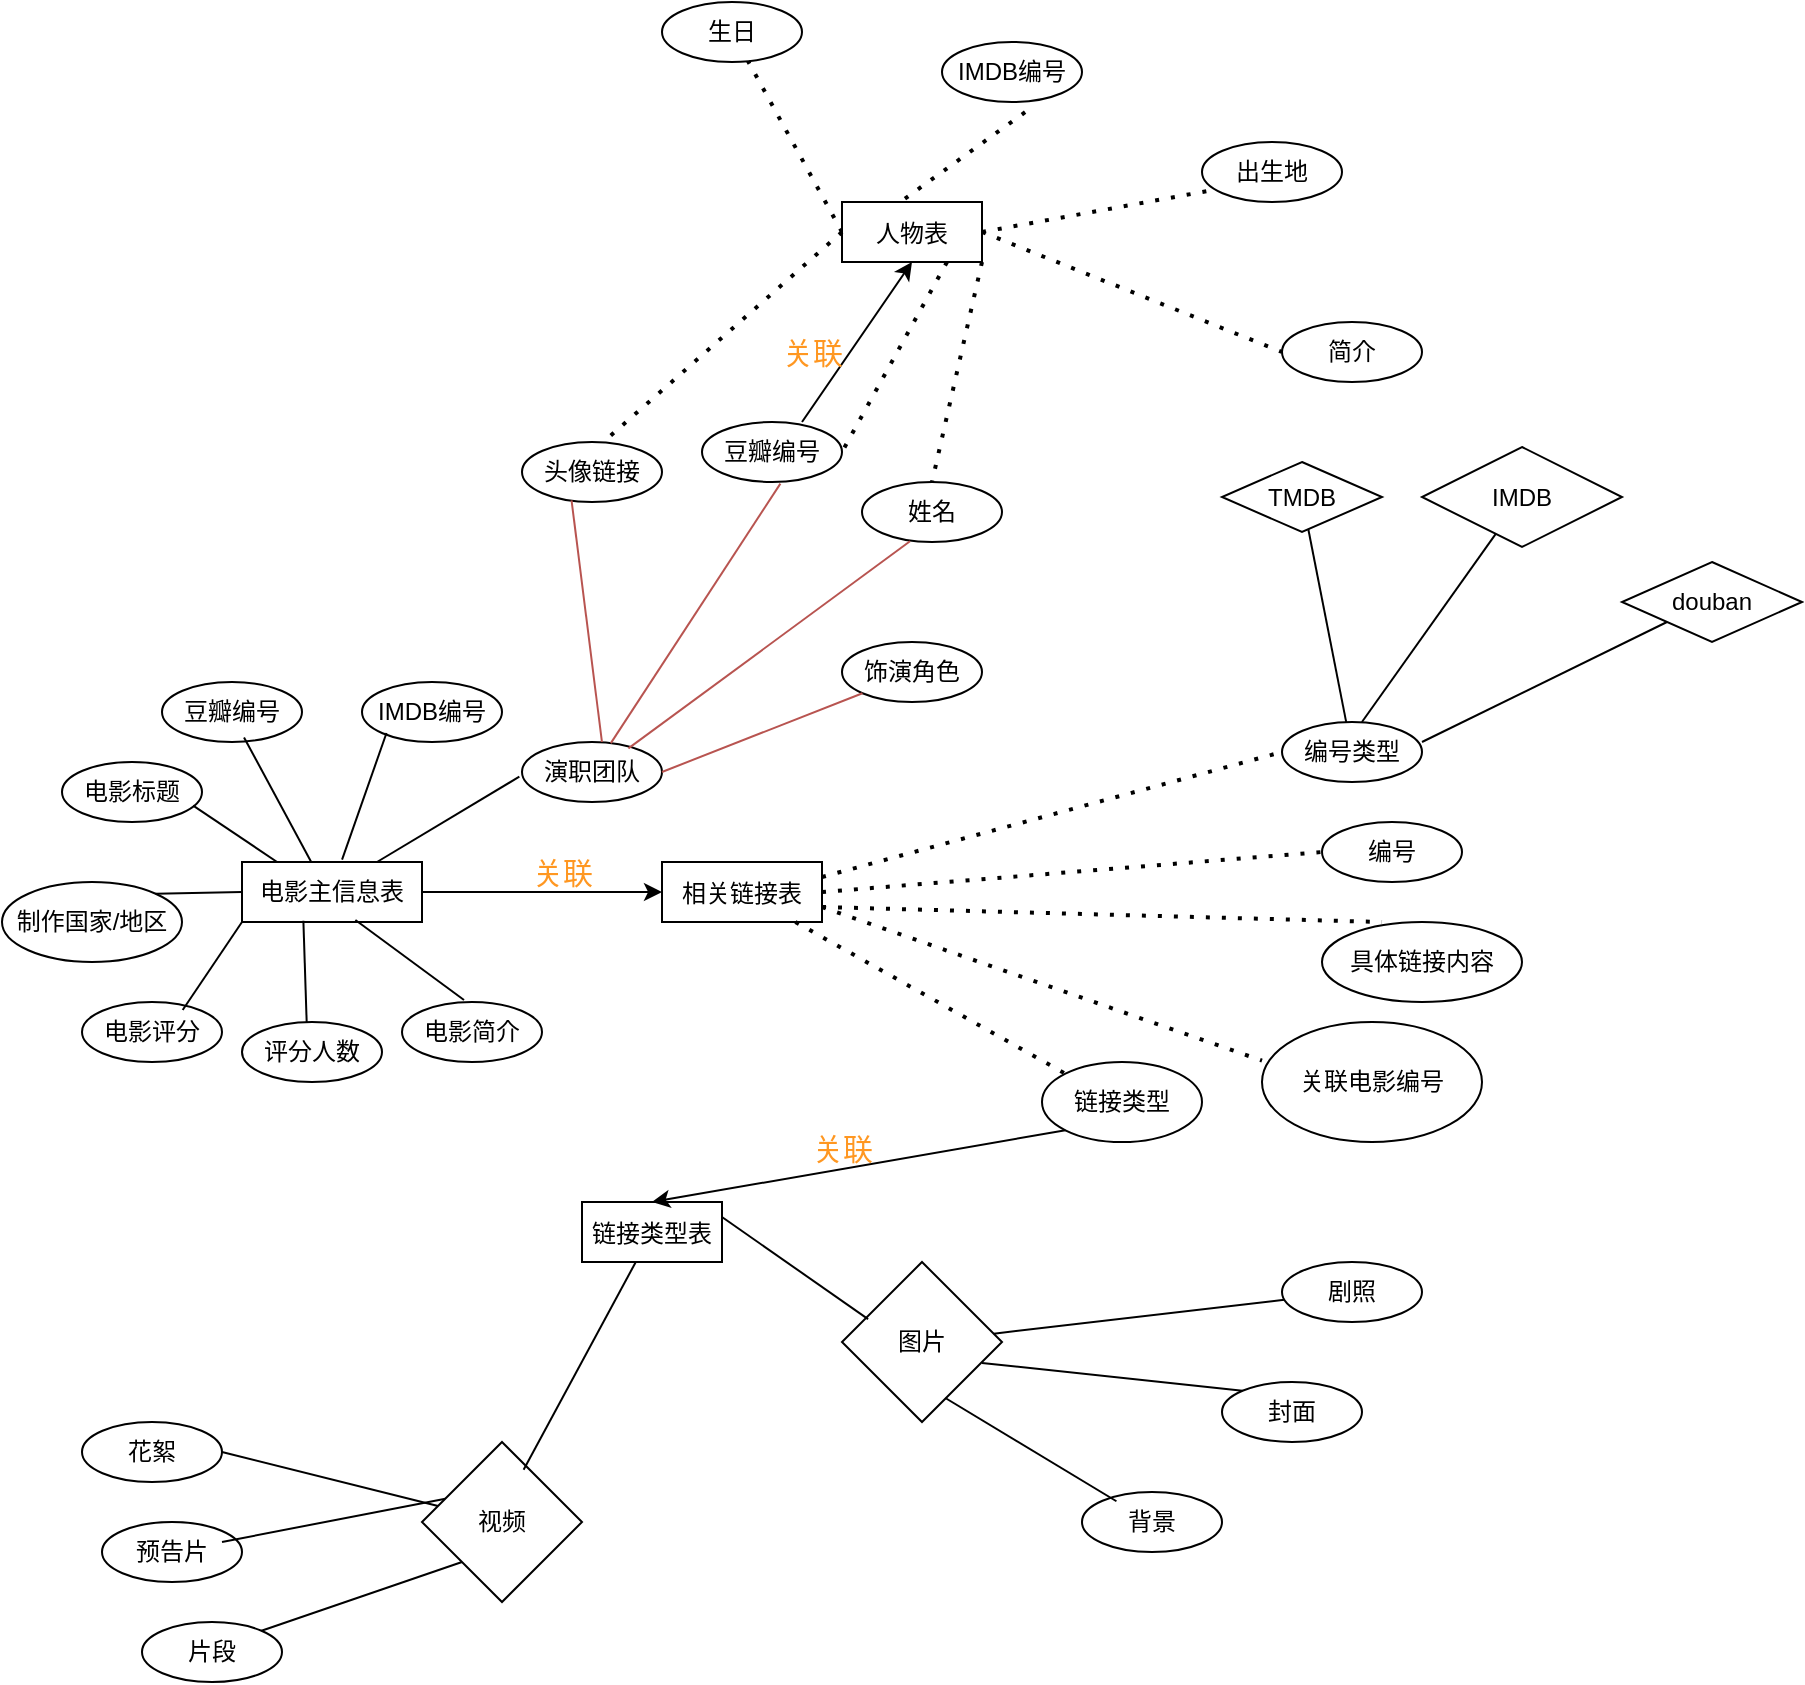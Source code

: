 <mxfile version="24.7.12">
  <diagram name="第 1 页" id="hKK6e3-bGi8DGC7JCKwZ">
    <mxGraphModel dx="1509" dy="2385" grid="1" gridSize="10" guides="1" tooltips="1" connect="1" arrows="1" fold="1" page="1" pageScale="1" pageWidth="900" pageHeight="1600" math="0" shadow="0">
      <root>
        <mxCell id="0" />
        <mxCell id="1" parent="0" />
        <mxCell id="WwOy-W65AdmmbrhSYN2I-65" style="edgeStyle=orthogonalEdgeStyle;rounded=0;orthogonalLoop=1;jettySize=auto;html=1;entryX=0;entryY=0.5;entryDx=0;entryDy=0;fontFamily=Helvetica;fontSize=12;fontColor=default;" edge="1" parent="1" source="WwOy-W65AdmmbrhSYN2I-1" target="WwOy-W65AdmmbrhSYN2I-11">
          <mxGeometry relative="1" as="geometry" />
        </mxCell>
        <mxCell id="WwOy-W65AdmmbrhSYN2I-1" value="电影主信息表" style="rounded=0;whiteSpace=wrap;html=1;" vertex="1" parent="1">
          <mxGeometry x="150" y="170" width="90" height="30" as="geometry" />
        </mxCell>
        <mxCell id="WwOy-W65AdmmbrhSYN2I-2" value="电影标题" style="ellipse;whiteSpace=wrap;html=1;" vertex="1" parent="1">
          <mxGeometry x="60" y="120" width="70" height="30" as="geometry" />
        </mxCell>
        <mxCell id="WwOy-W65AdmmbrhSYN2I-3" value="制作国家/地区" style="ellipse;whiteSpace=wrap;html=1;" vertex="1" parent="1">
          <mxGeometry x="30" y="180" width="90" height="40" as="geometry" />
        </mxCell>
        <mxCell id="WwOy-W65AdmmbrhSYN2I-4" value="电影评分" style="ellipse;whiteSpace=wrap;html=1;" vertex="1" parent="1">
          <mxGeometry x="70" y="240" width="70" height="30" as="geometry" />
        </mxCell>
        <mxCell id="WwOy-W65AdmmbrhSYN2I-5" value="评分人数" style="ellipse;whiteSpace=wrap;html=1;" vertex="1" parent="1">
          <mxGeometry x="150" y="250" width="70" height="30" as="geometry" />
        </mxCell>
        <mxCell id="WwOy-W65AdmmbrhSYN2I-6" value="电影简介" style="ellipse;whiteSpace=wrap;html=1;" vertex="1" parent="1">
          <mxGeometry x="230" y="240" width="70" height="30" as="geometry" />
        </mxCell>
        <mxCell id="WwOy-W65AdmmbrhSYN2I-7" value="豆瓣编号" style="ellipse;whiteSpace=wrap;html=1;" vertex="1" parent="1">
          <mxGeometry x="110" y="80" width="70" height="30" as="geometry" />
        </mxCell>
        <mxCell id="WwOy-W65AdmmbrhSYN2I-8" value="IMDB编号" style="ellipse;whiteSpace=wrap;html=1;" vertex="1" parent="1">
          <mxGeometry x="210" y="80" width="70" height="30" as="geometry" />
        </mxCell>
        <mxCell id="WwOy-W65AdmmbrhSYN2I-9" value="演职团队" style="ellipse;whiteSpace=wrap;html=1;" vertex="1" parent="1">
          <mxGeometry x="290" y="110" width="70" height="30" as="geometry" />
        </mxCell>
        <mxCell id="WwOy-W65AdmmbrhSYN2I-11" value="相关链接表" style="%3CmxGraphModel%3E%3Croot%3E%3CmxCell%20id%3D%220%22%2F%3E%3CmxCell%20id%3D%221%22%20parent%3D%220%22%2F%3E%3CmxCell%20id%3D%222%22%20value%3D%22%E7%9B%B8%E5%85%B3%E8%A7%86%E9%A2%91%E9%93%BE%E6%8E%A5%22%20style%3D%22ellipse%3BwhiteSpace%3Dwrap%3Bhtml%3D1%3B%22%20vertex%3D%221%22%20parent%3D%221%22%3E%3CmxGeometry%20x%3D%22310%22%20y%3D%22170%22%20width%3D%2280%22%20height%3D%2240%22%20as%3D%22geometry%22%2F%3E%3C%2FmxCell%3E%3C%2Froot%3E%3C%2FmxGraphModel%3E" vertex="1" parent="1">
          <mxGeometry x="360" y="170" width="80" height="30" as="geometry" />
        </mxCell>
        <mxCell id="WwOy-W65AdmmbrhSYN2I-13" value="" style="endArrow=none;html=1;rounded=0;entryX=0.937;entryY=0.726;entryDx=0;entryDy=0;entryPerimeter=0;exitX=0.195;exitY=0;exitDx=0;exitDy=0;exitPerimeter=0;" edge="1" parent="1" source="WwOy-W65AdmmbrhSYN2I-1" target="WwOy-W65AdmmbrhSYN2I-2">
          <mxGeometry width="50" height="50" relative="1" as="geometry">
            <mxPoint x="90" y="200" as="sourcePoint" />
            <mxPoint x="140" y="150" as="targetPoint" />
          </mxGeometry>
        </mxCell>
        <mxCell id="WwOy-W65AdmmbrhSYN2I-14" value="" style="endArrow=none;html=1;rounded=0;entryX=0.586;entryY=0.924;entryDx=0;entryDy=0;entryPerimeter=0;exitX=0.386;exitY=0.007;exitDx=0;exitDy=0;exitPerimeter=0;" edge="1" parent="1" source="WwOy-W65AdmmbrhSYN2I-1" target="WwOy-W65AdmmbrhSYN2I-7">
          <mxGeometry width="50" height="50" relative="1" as="geometry">
            <mxPoint x="210" y="148" as="sourcePoint" />
            <mxPoint x="168" y="120" as="targetPoint" />
          </mxGeometry>
        </mxCell>
        <mxCell id="WwOy-W65AdmmbrhSYN2I-15" value="" style="endArrow=none;html=1;rounded=0;entryX=0.175;entryY=0.85;entryDx=0;entryDy=0;entryPerimeter=0;exitX=0.556;exitY=-0.039;exitDx=0;exitDy=0;exitPerimeter=0;" edge="1" parent="1" source="WwOy-W65AdmmbrhSYN2I-1" target="WwOy-W65AdmmbrhSYN2I-8">
          <mxGeometry width="50" height="50" relative="1" as="geometry">
            <mxPoint x="237" y="160" as="sourcePoint" />
            <mxPoint x="220" y="110" as="targetPoint" />
          </mxGeometry>
        </mxCell>
        <mxCell id="WwOy-W65AdmmbrhSYN2I-16" value="" style="endArrow=none;html=1;rounded=0;entryX=-0.019;entryY=0.578;entryDx=0;entryDy=0;entryPerimeter=0;exitX=0.75;exitY=0;exitDx=0;exitDy=0;" edge="1" parent="1" source="WwOy-W65AdmmbrhSYN2I-1" target="WwOy-W65AdmmbrhSYN2I-9">
          <mxGeometry width="50" height="50" relative="1" as="geometry">
            <mxPoint x="230" y="173" as="sourcePoint" />
            <mxPoint x="252" y="110" as="targetPoint" />
          </mxGeometry>
        </mxCell>
        <mxCell id="WwOy-W65AdmmbrhSYN2I-19" value="" style="endArrow=none;html=1;rounded=0;exitX=0.63;exitY=0.967;exitDx=0;exitDy=0;entryX=0.443;entryY=-0.033;entryDx=0;entryDy=0;entryPerimeter=0;exitPerimeter=0;" edge="1" parent="1" source="WwOy-W65AdmmbrhSYN2I-1" target="WwOy-W65AdmmbrhSYN2I-6">
          <mxGeometry width="50" height="50" relative="1" as="geometry">
            <mxPoint x="214" y="210" as="sourcePoint" />
            <mxPoint x="276" y="228" as="targetPoint" />
          </mxGeometry>
        </mxCell>
        <mxCell id="WwOy-W65AdmmbrhSYN2I-20" value="" style="endArrow=none;html=1;rounded=0;exitX=0.341;exitY=0.978;exitDx=0;exitDy=0;entryX=0.462;entryY=0;entryDx=0;entryDy=0;entryPerimeter=0;exitPerimeter=0;" edge="1" parent="1" source="WwOy-W65AdmmbrhSYN2I-1" target="WwOy-W65AdmmbrhSYN2I-5">
          <mxGeometry width="50" height="50" relative="1" as="geometry">
            <mxPoint x="168" y="205" as="sourcePoint" />
            <mxPoint x="222" y="245" as="targetPoint" />
          </mxGeometry>
        </mxCell>
        <mxCell id="WwOy-W65AdmmbrhSYN2I-21" value="" style="endArrow=none;html=1;rounded=0;exitX=0;exitY=1;exitDx=0;exitDy=0;entryX=0.719;entryY=0.133;entryDx=0;entryDy=0;entryPerimeter=0;" edge="1" parent="1" source="WwOy-W65AdmmbrhSYN2I-1" target="WwOy-W65AdmmbrhSYN2I-4">
          <mxGeometry width="50" height="50" relative="1" as="geometry">
            <mxPoint x="130" y="190" as="sourcePoint" />
            <mxPoint x="131" y="241" as="targetPoint" />
          </mxGeometry>
        </mxCell>
        <mxCell id="WwOy-W65AdmmbrhSYN2I-22" value="" style="endArrow=none;html=1;rounded=0;exitX=0;exitY=0.5;exitDx=0;exitDy=0;entryX=1;entryY=0;entryDx=0;entryDy=0;" edge="1" parent="1" source="WwOy-W65AdmmbrhSYN2I-1" target="WwOy-W65AdmmbrhSYN2I-3">
          <mxGeometry width="50" height="50" relative="1" as="geometry">
            <mxPoint x="140" y="163" as="sourcePoint" />
            <mxPoint x="110" y="207" as="targetPoint" />
          </mxGeometry>
        </mxCell>
        <mxCell id="WwOy-W65AdmmbrhSYN2I-23" value="豆瓣编号" style="ellipse;whiteSpace=wrap;html=1;" vertex="1" parent="1">
          <mxGeometry x="380" y="-50" width="70" height="30" as="geometry" />
        </mxCell>
        <mxCell id="WwOy-W65AdmmbrhSYN2I-24" value="编号类型" style="ellipse;whiteSpace=wrap;html=1;" vertex="1" parent="1">
          <mxGeometry x="670" y="100" width="70" height="30" as="geometry" />
        </mxCell>
        <mxCell id="WwOy-W65AdmmbrhSYN2I-25" value="饰演角色" style="ellipse;whiteSpace=wrap;html=1;" vertex="1" parent="1">
          <mxGeometry x="450" y="60" width="70" height="30" as="geometry" />
        </mxCell>
        <mxCell id="WwOy-W65AdmmbrhSYN2I-26" value="头像链接" style="ellipse;whiteSpace=wrap;html=1;" vertex="1" parent="1">
          <mxGeometry x="290" y="-40" width="70" height="30" as="geometry" />
        </mxCell>
        <mxCell id="WwOy-W65AdmmbrhSYN2I-28" value="姓名" style="ellipse;whiteSpace=wrap;html=1;" vertex="1" parent="1">
          <mxGeometry x="460" y="-20" width="70" height="30" as="geometry" />
        </mxCell>
        <mxCell id="WwOy-W65AdmmbrhSYN2I-33" value="编号" style="ellipse;whiteSpace=wrap;html=1;" vertex="1" parent="1">
          <mxGeometry x="690" y="150" width="70" height="30" as="geometry" />
        </mxCell>
        <mxCell id="WwOy-W65AdmmbrhSYN2I-34" value="花絮" style="ellipse;whiteSpace=wrap;html=1;" vertex="1" parent="1">
          <mxGeometry x="70" y="450" width="70" height="30" as="geometry" />
        </mxCell>
        <mxCell id="WwOy-W65AdmmbrhSYN2I-35" value="预告片" style="ellipse;whiteSpace=wrap;html=1;" vertex="1" parent="1">
          <mxGeometry x="80" y="500" width="70" height="30" as="geometry" />
        </mxCell>
        <mxCell id="WwOy-W65AdmmbrhSYN2I-36" value="片段" style="ellipse;whiteSpace=wrap;html=1;" vertex="1" parent="1">
          <mxGeometry x="100" y="550" width="70" height="30" as="geometry" />
        </mxCell>
        <mxCell id="WwOy-W65AdmmbrhSYN2I-37" value="" style="endArrow=none;dashed=1;html=1;dashPattern=1 3;strokeWidth=2;rounded=0;entryX=0;entryY=0.5;entryDx=0;entryDy=0;exitX=1;exitY=0.25;exitDx=0;exitDy=0;" edge="1" parent="1" source="WwOy-W65AdmmbrhSYN2I-11" target="WwOy-W65AdmmbrhSYN2I-24">
          <mxGeometry width="50" height="50" relative="1" as="geometry">
            <mxPoint x="370" y="129" as="sourcePoint" />
            <mxPoint x="635" y="83" as="targetPoint" />
          </mxGeometry>
        </mxCell>
        <mxCell id="WwOy-W65AdmmbrhSYN2I-38" value="" style="endArrow=none;dashed=1;html=1;dashPattern=1 3;strokeWidth=2;rounded=0;entryX=0;entryY=0.5;entryDx=0;entryDy=0;exitX=1;exitY=0.5;exitDx=0;exitDy=0;" edge="1" parent="1" source="WwOy-W65AdmmbrhSYN2I-11" target="WwOy-W65AdmmbrhSYN2I-33">
          <mxGeometry width="50" height="50" relative="1" as="geometry">
            <mxPoint x="400" y="178" as="sourcePoint" />
            <mxPoint x="682" y="150" as="targetPoint" />
          </mxGeometry>
        </mxCell>
        <mxCell id="WwOy-W65AdmmbrhSYN2I-39" value="" style="endArrow=none;dashed=1;html=1;dashPattern=1 3;strokeWidth=2;rounded=0;exitX=1;exitY=0.75;exitDx=0;exitDy=0;" edge="1" parent="1" source="WwOy-W65AdmmbrhSYN2I-11">
          <mxGeometry width="50" height="50" relative="1" as="geometry">
            <mxPoint x="400" y="185" as="sourcePoint" />
            <mxPoint x="720" y="200" as="targetPoint" />
          </mxGeometry>
        </mxCell>
        <mxCell id="WwOy-W65AdmmbrhSYN2I-41" value="" style="endArrow=none;dashed=1;html=1;dashPattern=1 3;strokeWidth=2;rounded=0;entryX=0;entryY=0;entryDx=0;entryDy=0;" edge="1" parent="1" source="WwOy-W65AdmmbrhSYN2I-11" target="WwOy-W65AdmmbrhSYN2I-92">
          <mxGeometry width="50" height="50" relative="1" as="geometry">
            <mxPoint x="390" y="187" as="sourcePoint" />
            <mxPoint x="540" y="280" as="targetPoint" />
          </mxGeometry>
        </mxCell>
        <mxCell id="WwOy-W65AdmmbrhSYN2I-42" value="具体链接内容" style="ellipse;whiteSpace=wrap;html=1;" vertex="1" parent="1">
          <mxGeometry x="690" y="200" width="100" height="40" as="geometry" />
        </mxCell>
        <mxCell id="WwOy-W65AdmmbrhSYN2I-43" value="链接类型表" style="%3CmxGraphModel%3E%3Croot%3E%3CmxCell%20id%3D%220%22%2F%3E%3CmxCell%20id%3D%221%22%20parent%3D%220%22%2F%3E%3CmxCell%20id%3D%222%22%20value%3D%22%22%20style%3D%22endArrow%3Dnone%3Bhtml%3D1%3Brounded%3D0%3BentryX%3D-0.019%3BentryY%3D0.578%3BentryDx%3D0%3BentryDy%3D0%3BentryPerimeter%3D0%3BexitX%3D0.75%3BexitY%3D0%3BexitDx%3D0%3BexitDy%3D0%3B%22%20edge%3D%221%22%20parent%3D%221%22%3E%3CmxGeometry%20width%3D%2250%22%20height%3D%2250%22%20relative%3D%221%22%20as%3D%22geometry%22%3E%3CmxPoint%20x%3D%22218%22%20y%3D%22170%22%20as%3D%22sourcePoint%22%2F%3E%3CmxPoint%20x%3D%22289%22%20y%3D%22127%22%20as%3D%22targetPoint%22%2F%3E%3C%2FmxGeometry%3E%3C%2FmxCell%3E%3C%2Froot%3E%3C%2FmxGraphModel%3E" vertex="1" parent="1">
          <mxGeometry x="320" y="340" width="70" height="30" as="geometry" />
        </mxCell>
        <mxCell id="WwOy-W65AdmmbrhSYN2I-44" value="关联电影编号" style="ellipse;whiteSpace=wrap;html=1;" vertex="1" parent="1">
          <mxGeometry x="660" y="250" width="110" height="60" as="geometry" />
        </mxCell>
        <mxCell id="WwOy-W65AdmmbrhSYN2I-46" value="" style="endArrow=none;dashed=1;html=1;dashPattern=1 3;strokeWidth=2;rounded=0;entryX=0;entryY=0.322;entryDx=0;entryDy=0;exitX=1;exitY=0.75;exitDx=0;exitDy=0;entryPerimeter=0;" edge="1" parent="1" source="WwOy-W65AdmmbrhSYN2I-11" target="WwOy-W65AdmmbrhSYN2I-44">
          <mxGeometry width="50" height="50" relative="1" as="geometry">
            <mxPoint x="400" y="197" as="sourcePoint" />
            <mxPoint x="720" y="244" as="targetPoint" />
          </mxGeometry>
        </mxCell>
        <mxCell id="WwOy-W65AdmmbrhSYN2I-47" value="封面" style="ellipse;whiteSpace=wrap;html=1;" vertex="1" parent="1">
          <mxGeometry x="640" y="430" width="70" height="30" as="geometry" />
        </mxCell>
        <mxCell id="WwOy-W65AdmmbrhSYN2I-48" value="背景" style="ellipse;whiteSpace=wrap;html=1;" vertex="1" parent="1">
          <mxGeometry x="570" y="485" width="70" height="30" as="geometry" />
        </mxCell>
        <mxCell id="WwOy-W65AdmmbrhSYN2I-49" value="剧照" style="ellipse;whiteSpace=wrap;html=1;" vertex="1" parent="1">
          <mxGeometry x="670" y="370" width="70" height="30" as="geometry" />
        </mxCell>
        <mxCell id="WwOy-W65AdmmbrhSYN2I-50" value="" style="endArrow=none;html=1;rounded=0;fontFamily=Helvetica;fontSize=12;fontColor=default;exitX=1;exitY=0.5;exitDx=0;exitDy=0;" edge="1" parent="1" source="WwOy-W65AdmmbrhSYN2I-34" target="WwOy-W65AdmmbrhSYN2I-54">
          <mxGeometry width="50" height="50" relative="1" as="geometry">
            <mxPoint x="210" y="390" as="sourcePoint" />
            <mxPoint x="260" y="340" as="targetPoint" />
          </mxGeometry>
        </mxCell>
        <mxCell id="WwOy-W65AdmmbrhSYN2I-51" value="" style="endArrow=none;html=1;rounded=0;fontFamily=Helvetica;fontSize=12;fontColor=default;entryX=0.219;entryY=0.34;entryDx=0;entryDy=0;entryPerimeter=0;" edge="1" parent="1" target="WwOy-W65AdmmbrhSYN2I-54">
          <mxGeometry width="50" height="50" relative="1" as="geometry">
            <mxPoint x="140" y="510" as="sourcePoint" />
            <mxPoint x="350" y="365" as="targetPoint" />
          </mxGeometry>
        </mxCell>
        <mxCell id="WwOy-W65AdmmbrhSYN2I-52" value="图片&lt;span style=&quot;color: rgba(0, 0, 0, 0); font-family: monospace; font-size: 0px; text-align: start; text-wrap: nowrap;&quot;&gt;%3CmxGraphModel%3E%3Croot%3E%3CmxCell%20id%3D%220%22%2F%3E%3CmxCell%20id%3D%221%22%20parent%3D%220%22%2F%3E%3CmxCell%20id%3D%222%22%20value%3D%22%22%20style%3D%22endArrow%3Dnone%3Bhtml%3D1%3Brounded%3D0%3BfontFamily%3DHelvetica%3BfontSize%3D12%3BfontColor%3Ddefault%3BentryX%3D0%3BentryY%3D0.5%3BentryDx%3D0%3BentryDy%3D0%3BexitX%3D0.655%3BexitY%3D0.072%3BexitDx%3D0%3BexitDy%3D0%3BexitPerimeter%3D0%3B%22%20edge%3D%221%22%20parent%3D%221%22%3E%3CmxGeometry%20width%3D%2250%22%20height%3D%2250%22%20relative%3D%221%22%20as%3D%22geometry%22%3E%3CmxPoint%20x%3D%22186%22%20y%3D%22412%22%20as%3D%22sourcePoint%22%2F%3E%3CmxPoint%20x%3D%22340%22%20y%3D%22355%22%20as%3D%22targetPoint%22%2F%3E%3C%2FmxGeometry%3E%3C%2FmxCell%3E%3C%2Froot%3E%3C%2FmxGraphModel%3E&lt;/span&gt;" style="rhombus;whiteSpace=wrap;html=1;strokeColor=default;align=center;verticalAlign=middle;fontFamily=Helvetica;fontSize=12;fontColor=default;fillColor=default;" vertex="1" parent="1">
          <mxGeometry x="450" y="370" width="80" height="80" as="geometry" />
        </mxCell>
        <mxCell id="WwOy-W65AdmmbrhSYN2I-54" value="视频" style="rhombus;whiteSpace=wrap;html=1;strokeColor=default;align=center;verticalAlign=middle;fontFamily=Helvetica;fontSize=12;fontColor=default;fillColor=default;" vertex="1" parent="1">
          <mxGeometry x="240" y="460" width="80" height="80" as="geometry" />
        </mxCell>
        <mxCell id="WwOy-W65AdmmbrhSYN2I-56" value="" style="endArrow=none;html=1;rounded=0;fontFamily=Helvetica;fontSize=12;fontColor=default;entryX=1;entryY=0.25;entryDx=0;entryDy=0;exitX=0.163;exitY=0.357;exitDx=0;exitDy=0;exitPerimeter=0;" edge="1" parent="1" source="WwOy-W65AdmmbrhSYN2I-52" target="WwOy-W65AdmmbrhSYN2I-43">
          <mxGeometry width="50" height="50" relative="1" as="geometry">
            <mxPoint x="276" y="443" as="sourcePoint" />
            <mxPoint x="382" y="381" as="targetPoint" />
          </mxGeometry>
        </mxCell>
        <mxCell id="WwOy-W65AdmmbrhSYN2I-57" value="" style="endArrow=none;html=1;rounded=0;fontFamily=Helvetica;fontSize=12;fontColor=default;exitX=0.635;exitY=0.173;exitDx=0;exitDy=0;exitPerimeter=0;" edge="1" parent="1" source="WwOy-W65AdmmbrhSYN2I-54" target="WwOy-W65AdmmbrhSYN2I-43">
          <mxGeometry width="50" height="50" relative="1" as="geometry">
            <mxPoint x="290" y="480" as="sourcePoint" />
            <mxPoint x="420" y="358" as="targetPoint" />
          </mxGeometry>
        </mxCell>
        <mxCell id="WwOy-W65AdmmbrhSYN2I-59" value="" style="endArrow=none;html=1;rounded=0;fontFamily=Helvetica;fontSize=12;fontColor=default;entryX=0;entryY=1;entryDx=0;entryDy=0;exitX=1;exitY=0;exitDx=0;exitDy=0;" edge="1" parent="1" source="WwOy-W65AdmmbrhSYN2I-36" target="WwOy-W65AdmmbrhSYN2I-54">
          <mxGeometry width="50" height="50" relative="1" as="geometry">
            <mxPoint x="150" y="520" as="sourcePoint" />
            <mxPoint x="268" y="497" as="targetPoint" />
          </mxGeometry>
        </mxCell>
        <mxCell id="WwOy-W65AdmmbrhSYN2I-61" value="" style="endArrow=none;html=1;rounded=0;fontFamily=Helvetica;fontSize=12;fontColor=default;" edge="1" parent="1" source="WwOy-W65AdmmbrhSYN2I-49" target="WwOy-W65AdmmbrhSYN2I-52">
          <mxGeometry width="50" height="50" relative="1" as="geometry">
            <mxPoint x="657" y="334" as="sourcePoint" />
            <mxPoint x="560" y="326" as="targetPoint" />
          </mxGeometry>
        </mxCell>
        <mxCell id="WwOy-W65AdmmbrhSYN2I-62" value="" style="endArrow=none;html=1;rounded=0;fontFamily=Helvetica;fontSize=12;fontColor=default;entryX=0.875;entryY=0.631;entryDx=0;entryDy=0;entryPerimeter=0;exitX=0;exitY=0;exitDx=0;exitDy=0;" edge="1" parent="1" source="WwOy-W65AdmmbrhSYN2I-47" target="WwOy-W65AdmmbrhSYN2I-52">
          <mxGeometry width="50" height="50" relative="1" as="geometry">
            <mxPoint x="670" y="335" as="sourcePoint" />
            <mxPoint x="570" y="336" as="targetPoint" />
          </mxGeometry>
        </mxCell>
        <mxCell id="WwOy-W65AdmmbrhSYN2I-63" value="" style="endArrow=none;html=1;rounded=0;fontFamily=Helvetica;fontSize=12;fontColor=default;entryX=0.646;entryY=0.85;entryDx=0;entryDy=0;entryPerimeter=0;exitX=0.246;exitY=0.154;exitDx=0;exitDy=0;exitPerimeter=0;" edge="1" parent="1" source="WwOy-W65AdmmbrhSYN2I-48" target="WwOy-W65AdmmbrhSYN2I-52">
          <mxGeometry width="50" height="50" relative="1" as="geometry">
            <mxPoint x="670" y="374" as="sourcePoint" />
            <mxPoint x="560" y="350" as="targetPoint" />
          </mxGeometry>
        </mxCell>
        <mxCell id="WwOy-W65AdmmbrhSYN2I-66" value="&lt;span style=&quot;color: rgb(255, 151, 33); font-size: 15px;&quot;&gt;关联&lt;/span&gt;" style="text;html=1;align=center;verticalAlign=middle;resizable=0;points=[];autosize=1;strokeColor=none;fillColor=none;fontFamily=Helvetica;fontSize=12;fontColor=default;" vertex="1" parent="1">
          <mxGeometry x="285" y="160" width="50" height="30" as="geometry" />
        </mxCell>
        <mxCell id="WwOy-W65AdmmbrhSYN2I-68" value="" style="endArrow=none;html=1;rounded=0;entryX=0;entryY=1;entryDx=0;entryDy=0;exitX=1;exitY=0.5;exitDx=0;exitDy=0;fillColor=#f8cecc;strokeColor=#b85450;" edge="1" parent="1" source="WwOy-W65AdmmbrhSYN2I-9" target="WwOy-W65AdmmbrhSYN2I-25">
          <mxGeometry width="50" height="50" relative="1" as="geometry">
            <mxPoint x="359" y="130" as="sourcePoint" />
            <mxPoint x="430" y="87" as="targetPoint" />
          </mxGeometry>
        </mxCell>
        <mxCell id="WwOy-W65AdmmbrhSYN2I-69" value="IMDB编号" style="ellipse;whiteSpace=wrap;html=1;" vertex="1" parent="1">
          <mxGeometry x="500" y="-240" width="70" height="30" as="geometry" />
        </mxCell>
        <mxCell id="WwOy-W65AdmmbrhSYN2I-70" value="生日" style="ellipse;whiteSpace=wrap;html=1;" vertex="1" parent="1">
          <mxGeometry x="360" y="-260" width="70" height="30" as="geometry" />
        </mxCell>
        <mxCell id="WwOy-W65AdmmbrhSYN2I-71" value="出生地" style="ellipse;whiteSpace=wrap;html=1;" vertex="1" parent="1">
          <mxGeometry x="630" y="-190" width="70" height="30" as="geometry" />
        </mxCell>
        <mxCell id="WwOy-W65AdmmbrhSYN2I-72" value="简介" style="ellipse;whiteSpace=wrap;html=1;" vertex="1" parent="1">
          <mxGeometry x="670" y="-100" width="70" height="30" as="geometry" />
        </mxCell>
        <mxCell id="WwOy-W65AdmmbrhSYN2I-79" value="" style="endArrow=none;dashed=1;html=1;dashPattern=1 3;strokeWidth=2;rounded=0;entryX=0;entryY=0.5;entryDx=0;entryDy=0;exitX=1;exitY=0.5;exitDx=0;exitDy=0;" edge="1" parent="1" source="WwOy-W65AdmmbrhSYN2I-64" target="WwOy-W65AdmmbrhSYN2I-72">
          <mxGeometry width="50" height="50" relative="1" as="geometry">
            <mxPoint x="390" y="208" as="sourcePoint" />
            <mxPoint x="508" y="106" as="targetPoint" />
          </mxGeometry>
        </mxCell>
        <mxCell id="WwOy-W65AdmmbrhSYN2I-80" value="" style="endArrow=none;dashed=1;html=1;dashPattern=1 3;strokeWidth=2;rounded=0;entryX=0.059;entryY=0.809;entryDx=0;entryDy=0;exitX=1;exitY=0.5;exitDx=0;exitDy=0;entryPerimeter=0;" edge="1" parent="1" source="WwOy-W65AdmmbrhSYN2I-64" target="WwOy-W65AdmmbrhSYN2I-71">
          <mxGeometry width="50" height="50" relative="1" as="geometry">
            <mxPoint x="400" y="218" as="sourcePoint" />
            <mxPoint x="518" y="116" as="targetPoint" />
          </mxGeometry>
        </mxCell>
        <mxCell id="WwOy-W65AdmmbrhSYN2I-82" value="" style="endArrow=none;dashed=1;html=1;dashPattern=1 3;strokeWidth=2;rounded=0;entryX=0.637;entryY=1.097;entryDx=0;entryDy=0;entryPerimeter=0;exitX=0.357;exitY=0.1;exitDx=0;exitDy=0;exitPerimeter=0;" edge="1" parent="1" source="WwOy-W65AdmmbrhSYN2I-64" target="WwOy-W65AdmmbrhSYN2I-69">
          <mxGeometry width="50" height="50" relative="1" as="geometry">
            <mxPoint x="350" y="190" as="sourcePoint" />
            <mxPoint x="335" y="90" as="targetPoint" />
          </mxGeometry>
        </mxCell>
        <mxCell id="WwOy-W65AdmmbrhSYN2I-83" value="" style="endArrow=none;dashed=1;html=1;dashPattern=1 3;strokeWidth=2;rounded=0;exitX=0;exitY=0.5;exitDx=0;exitDy=0;" edge="1" parent="1" source="WwOy-W65AdmmbrhSYN2I-64" target="WwOy-W65AdmmbrhSYN2I-70">
          <mxGeometry width="50" height="50" relative="1" as="geometry">
            <mxPoint x="260" y="207" as="sourcePoint" />
            <mxPoint x="190" y="100" as="targetPoint" />
          </mxGeometry>
        </mxCell>
        <mxCell id="WwOy-W65AdmmbrhSYN2I-85" value="" style="endArrow=none;html=1;rounded=0;fontFamily=Helvetica;fontSize=12;fontColor=default;entryX=0.354;entryY=0.973;entryDx=0;entryDy=0;entryPerimeter=0;exitX=0.571;exitY=0;exitDx=0;exitDy=0;exitPerimeter=0;fillColor=#f8cecc;strokeColor=#b85450;" edge="1" parent="1" source="WwOy-W65AdmmbrhSYN2I-9" target="WwOy-W65AdmmbrhSYN2I-26">
          <mxGeometry width="50" height="50" relative="1" as="geometry">
            <mxPoint x="300" as="sourcePoint" />
            <mxPoint x="350" y="-50" as="targetPoint" />
          </mxGeometry>
        </mxCell>
        <mxCell id="WwOy-W65AdmmbrhSYN2I-86" value="" style="endArrow=none;html=1;rounded=0;fontFamily=Helvetica;fontSize=12;fontColor=default;entryX=0.56;entryY=1.027;entryDx=0;entryDy=0;entryPerimeter=0;fillColor=#f8cecc;strokeColor=#b85450;" edge="1" parent="1" source="WwOy-W65AdmmbrhSYN2I-9" target="WwOy-W65AdmmbrhSYN2I-23">
          <mxGeometry width="50" height="50" relative="1" as="geometry">
            <mxPoint x="460" y="-20" as="sourcePoint" />
            <mxPoint x="510" y="-70" as="targetPoint" />
          </mxGeometry>
        </mxCell>
        <mxCell id="WwOy-W65AdmmbrhSYN2I-87" value="" style="endArrow=none;html=1;rounded=0;fontFamily=Helvetica;fontSize=12;fontColor=default;entryX=0.343;entryY=0.987;entryDx=0;entryDy=0;entryPerimeter=0;exitX=0.76;exitY=0.107;exitDx=0;exitDy=0;exitPerimeter=0;fillColor=#f8cecc;strokeColor=#b85450;" edge="1" parent="1" source="WwOy-W65AdmmbrhSYN2I-9" target="WwOy-W65AdmmbrhSYN2I-28">
          <mxGeometry width="50" height="50" relative="1" as="geometry">
            <mxPoint x="410" y="90" as="sourcePoint" />
            <mxPoint x="460" y="40" as="targetPoint" />
          </mxGeometry>
        </mxCell>
        <mxCell id="WwOy-W65AdmmbrhSYN2I-64" value="人物表" style="%3CmxGraphModel%3E%3Croot%3E%3CmxCell%20id%3D%220%22%2F%3E%3CmxCell%20id%3D%221%22%20parent%3D%220%22%2F%3E%3CmxCell%20id%3D%222%22%20value%3D%22%E7%9B%B8%E5%85%B3%E8%A7%86%E9%A2%91%E9%93%BE%E6%8E%A5%22%20style%3D%22ellipse%3BwhiteSpace%3Dwrap%3Bhtml%3D1%3B%22%20vertex%3D%221%22%20parent%3D%221%22%3E%3CmxGeometry%20x%3D%22310%22%20y%3D%22170%22%20width%3D%2280%22%20height%3D%2240%22%20as%3D%22geometry%22%2F%3E%3C%2FmxCell%3E%3C%2Froot%3E%3C%2FmxGraphModel%3E" vertex="1" parent="1">
          <mxGeometry x="450" y="-160" width="70" height="30" as="geometry" />
        </mxCell>
        <mxCell id="WwOy-W65AdmmbrhSYN2I-92" value="链接类型" style="ellipse;whiteSpace=wrap;html=1;" vertex="1" parent="1">
          <mxGeometry x="550" y="270" width="80" height="40" as="geometry" />
        </mxCell>
        <mxCell id="WwOy-W65AdmmbrhSYN2I-93" value="" style="endArrow=classic;html=1;rounded=0;fontFamily=Helvetica;fontSize=12;fontColor=default;entryX=0.5;entryY=0;entryDx=0;entryDy=0;exitX=0;exitY=1;exitDx=0;exitDy=0;" edge="1" parent="1" source="WwOy-W65AdmmbrhSYN2I-92" target="WwOy-W65AdmmbrhSYN2I-43">
          <mxGeometry width="50" height="50" relative="1" as="geometry">
            <mxPoint x="380" y="340" as="sourcePoint" />
            <mxPoint x="430" y="290" as="targetPoint" />
          </mxGeometry>
        </mxCell>
        <mxCell id="WwOy-W65AdmmbrhSYN2I-94" value="" style="endArrow=classic;html=1;rounded=0;fontFamily=Helvetica;fontSize=12;fontColor=default;entryX=0.5;entryY=1;entryDx=0;entryDy=0;" edge="1" parent="1" target="WwOy-W65AdmmbrhSYN2I-64">
          <mxGeometry width="50" height="50" relative="1" as="geometry">
            <mxPoint x="430" y="-50" as="sourcePoint" />
            <mxPoint x="420" y="-90" as="targetPoint" />
          </mxGeometry>
        </mxCell>
        <mxCell id="WwOy-W65AdmmbrhSYN2I-95" value="" style="endArrow=none;dashed=1;html=1;dashPattern=1 3;strokeWidth=2;rounded=0;exitX=0;exitY=0.5;exitDx=0;exitDy=0;entryX=0.614;entryY=-0.067;entryDx=0;entryDy=0;entryPerimeter=0;" edge="1" parent="1" source="WwOy-W65AdmmbrhSYN2I-64" target="WwOy-W65AdmmbrhSYN2I-26">
          <mxGeometry width="50" height="50" relative="1" as="geometry">
            <mxPoint x="460" y="-135" as="sourcePoint" />
            <mxPoint x="413" y="-220" as="targetPoint" />
          </mxGeometry>
        </mxCell>
        <mxCell id="WwOy-W65AdmmbrhSYN2I-96" value="" style="endArrow=none;dashed=1;html=1;dashPattern=1 3;strokeWidth=2;rounded=0;exitX=1;exitY=1;exitDx=0;exitDy=0;entryX=0.5;entryY=0;entryDx=0;entryDy=0;" edge="1" parent="1" source="WwOy-W65AdmmbrhSYN2I-64" target="WwOy-W65AdmmbrhSYN2I-28">
          <mxGeometry width="50" height="50" relative="1" as="geometry">
            <mxPoint x="460" y="-135" as="sourcePoint" />
            <mxPoint x="343" y="-32" as="targetPoint" />
          </mxGeometry>
        </mxCell>
        <mxCell id="WwOy-W65AdmmbrhSYN2I-98" value="" style="endArrow=none;dashed=1;html=1;dashPattern=1 3;strokeWidth=2;rounded=0;exitX=0.75;exitY=1;exitDx=0;exitDy=0;entryX=1;entryY=0.5;entryDx=0;entryDy=0;" edge="1" parent="1" source="WwOy-W65AdmmbrhSYN2I-64" target="WwOy-W65AdmmbrhSYN2I-23">
          <mxGeometry width="50" height="50" relative="1" as="geometry">
            <mxPoint x="530" y="-120" as="sourcePoint" />
            <mxPoint x="505" y="-10" as="targetPoint" />
          </mxGeometry>
        </mxCell>
        <mxCell id="WwOy-W65AdmmbrhSYN2I-99" value="IMDB" style="rhombus;whiteSpace=wrap;html=1;strokeColor=default;align=center;verticalAlign=middle;fontFamily=Helvetica;fontSize=12;fontColor=default;fillColor=default;" vertex="1" parent="1">
          <mxGeometry x="740" y="-37.5" width="100" height="50" as="geometry" />
        </mxCell>
        <mxCell id="WwOy-W65AdmmbrhSYN2I-100" value="douban" style="rhombus;whiteSpace=wrap;html=1;strokeColor=default;align=center;verticalAlign=middle;fontFamily=Helvetica;fontSize=12;fontColor=default;fillColor=default;" vertex="1" parent="1">
          <mxGeometry x="840" y="20" width="90" height="40" as="geometry" />
        </mxCell>
        <mxCell id="WwOy-W65AdmmbrhSYN2I-101" value="TMDB" style="rhombus;whiteSpace=wrap;html=1;strokeColor=default;align=center;verticalAlign=middle;fontFamily=Helvetica;fontSize=12;fontColor=default;fillColor=default;" vertex="1" parent="1">
          <mxGeometry x="640" y="-30" width="80" height="35" as="geometry" />
        </mxCell>
        <mxCell id="WwOy-W65AdmmbrhSYN2I-102" value="" style="endArrow=none;html=1;rounded=0;fontFamily=Helvetica;fontSize=12;fontColor=default;" edge="1" parent="1" source="WwOy-W65AdmmbrhSYN2I-24" target="WwOy-W65AdmmbrhSYN2I-101">
          <mxGeometry width="50" height="50" relative="1" as="geometry">
            <mxPoint x="660" y="80" as="sourcePoint" />
            <mxPoint x="710" y="30" as="targetPoint" />
          </mxGeometry>
        </mxCell>
        <mxCell id="WwOy-W65AdmmbrhSYN2I-103" value="" style="endArrow=none;html=1;rounded=0;fontFamily=Helvetica;fontSize=12;fontColor=default;exitX=0.571;exitY=0;exitDx=0;exitDy=0;exitPerimeter=0;" edge="1" parent="1" source="WwOy-W65AdmmbrhSYN2I-24" target="WwOy-W65AdmmbrhSYN2I-99">
          <mxGeometry width="50" height="50" relative="1" as="geometry">
            <mxPoint x="712" y="110" as="sourcePoint" />
            <mxPoint x="693" y="14" as="targetPoint" />
          </mxGeometry>
        </mxCell>
        <mxCell id="WwOy-W65AdmmbrhSYN2I-104" value="" style="endArrow=none;html=1;rounded=0;fontFamily=Helvetica;fontSize=12;fontColor=default;exitX=1;exitY=0.333;exitDx=0;exitDy=0;exitPerimeter=0;entryX=0;entryY=1;entryDx=0;entryDy=0;" edge="1" parent="1" source="WwOy-W65AdmmbrhSYN2I-24" target="WwOy-W65AdmmbrhSYN2I-100">
          <mxGeometry width="50" height="50" relative="1" as="geometry">
            <mxPoint x="720" y="110" as="sourcePoint" />
            <mxPoint x="787" y="16" as="targetPoint" />
          </mxGeometry>
        </mxCell>
        <mxCell id="WwOy-W65AdmmbrhSYN2I-106" value="&lt;font color=&quot;#ff9721&quot; style=&quot;font-size: 15px;&quot;&gt;关联&lt;/font&gt;" style="text;html=1;align=center;verticalAlign=middle;resizable=0;points=[];autosize=1;strokeColor=none;fillColor=none;fontFamily=Helvetica;fontSize=12;fontColor=default;" vertex="1" parent="1">
          <mxGeometry x="410" y="-100" width="50" height="30" as="geometry" />
        </mxCell>
        <mxCell id="WwOy-W65AdmmbrhSYN2I-107" value="&lt;span style=&quot;color: rgb(255, 151, 33); font-size: 15px;&quot;&gt;关联&lt;/span&gt;" style="text;html=1;align=center;verticalAlign=middle;resizable=0;points=[];autosize=1;strokeColor=none;fillColor=none;fontFamily=Helvetica;fontSize=12;fontColor=default;" vertex="1" parent="1">
          <mxGeometry x="425" y="298" width="50" height="30" as="geometry" />
        </mxCell>
      </root>
    </mxGraphModel>
  </diagram>
</mxfile>
